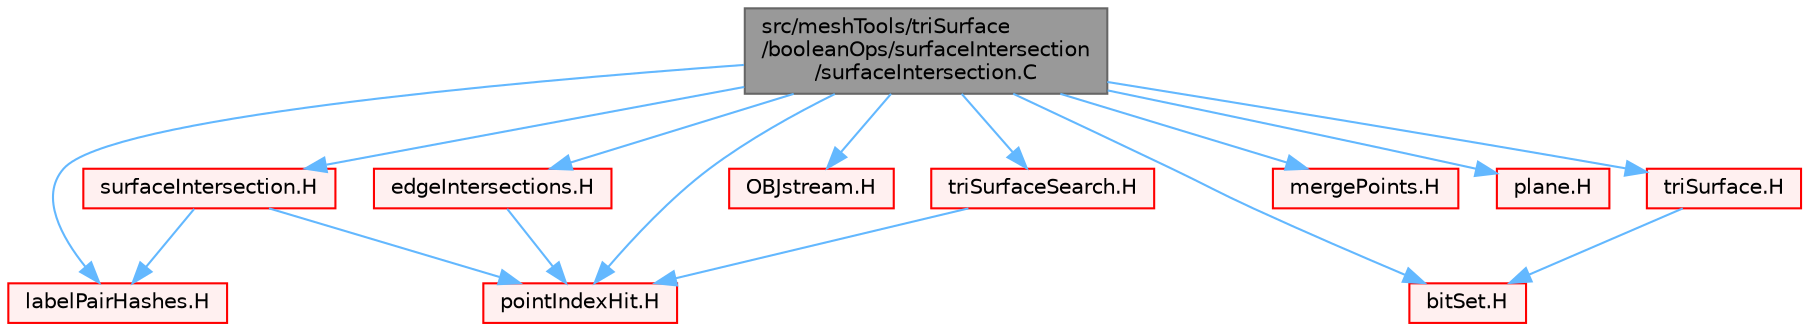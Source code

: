 digraph "src/meshTools/triSurface/booleanOps/surfaceIntersection/surfaceIntersection.C"
{
 // LATEX_PDF_SIZE
  bgcolor="transparent";
  edge [fontname=Helvetica,fontsize=10,labelfontname=Helvetica,labelfontsize=10];
  node [fontname=Helvetica,fontsize=10,shape=box,height=0.2,width=0.4];
  Node1 [id="Node000001",label="src/meshTools/triSurface\l/booleanOps/surfaceIntersection\l/surfaceIntersection.C",height=0.2,width=0.4,color="gray40", fillcolor="grey60", style="filled", fontcolor="black",tooltip=" "];
  Node1 -> Node2 [id="edge1_Node000001_Node000002",color="steelblue1",style="solid",tooltip=" "];
  Node2 [id="Node000002",label="surfaceIntersection.H",height=0.2,width=0.4,color="red", fillcolor="#FFF0F0", style="filled",URL="$surfaceIntersection_8H.html",tooltip=" "];
  Node2 -> Node209 [id="edge2_Node000002_Node000209",color="steelblue1",style="solid",tooltip=" "];
  Node209 [id="Node000209",label="labelPairHashes.H",height=0.2,width=0.4,color="red", fillcolor="#FFF0F0", style="filled",URL="$labelPairHashes_8H.html",tooltip="A HashTable to objects of type <T> with a labelPair key. The hashing is based on labelPair (FixedList..."];
  Node2 -> Node210 [id="edge3_Node000002_Node000210",color="steelblue1",style="solid",tooltip=" "];
  Node210 [id="Node000210",label="pointIndexHit.H",height=0.2,width=0.4,color="red", fillcolor="#FFF0F0", style="filled",URL="$pointIndexHit_8H.html",tooltip=" "];
  Node1 -> Node211 [id="edge4_Node000001_Node000211",color="steelblue1",style="solid",tooltip=" "];
  Node211 [id="Node000211",label="triSurfaceSearch.H",height=0.2,width=0.4,color="red", fillcolor="#FFF0F0", style="filled",URL="$triSurfaceSearch_8H.html",tooltip=" "];
  Node211 -> Node210 [id="edge5_Node000211_Node000210",color="steelblue1",style="solid",tooltip=" "];
  Node1 -> Node261 [id="edge6_Node000001_Node000261",color="steelblue1",style="solid",tooltip=" "];
  Node261 [id="Node000261",label="OBJstream.H",height=0.2,width=0.4,color="red", fillcolor="#FFF0F0", style="filled",URL="$OBJstream_8H.html",tooltip=" "];
  Node1 -> Node209 [id="edge7_Node000001_Node000209",color="steelblue1",style="solid",tooltip=" "];
  Node1 -> Node170 [id="edge8_Node000001_Node000170",color="steelblue1",style="solid",tooltip=" "];
  Node170 [id="Node000170",label="bitSet.H",height=0.2,width=0.4,color="red", fillcolor="#FFF0F0", style="filled",URL="$bitSet_8H.html",tooltip=" "];
  Node1 -> Node234 [id="edge9_Node000001_Node000234",color="steelblue1",style="solid",tooltip=" "];
  Node234 [id="Node000234",label="triSurface.H",height=0.2,width=0.4,color="red", fillcolor="#FFF0F0", style="filled",URL="$triSurface_8H.html",tooltip=" "];
  Node234 -> Node170 [id="edge10_Node000234_Node000170",color="steelblue1",style="solid",tooltip=" "];
  Node1 -> Node210 [id="edge11_Node000001_Node000210",color="steelblue1",style="solid",tooltip=" "];
  Node1 -> Node265 [id="edge12_Node000001_Node000265",color="steelblue1",style="solid",tooltip=" "];
  Node265 [id="Node000265",label="mergePoints.H",height=0.2,width=0.4,color="red", fillcolor="#FFF0F0", style="filled",URL="$mergePoints_8H.html",tooltip="Geometric merging of points. See below."];
  Node1 -> Node266 [id="edge13_Node000001_Node000266",color="steelblue1",style="solid",tooltip=" "];
  Node266 [id="Node000266",label="plane.H",height=0.2,width=0.4,color="red", fillcolor="#FFF0F0", style="filled",URL="$plane_8H.html",tooltip=" "];
  Node1 -> Node268 [id="edge14_Node000001_Node000268",color="steelblue1",style="solid",tooltip=" "];
  Node268 [id="Node000268",label="edgeIntersections.H",height=0.2,width=0.4,color="red", fillcolor="#FFF0F0", style="filled",URL="$edgeIntersections_8H.html",tooltip=" "];
  Node268 -> Node210 [id="edge15_Node000268_Node000210",color="steelblue1",style="solid",tooltip=" "];
}
